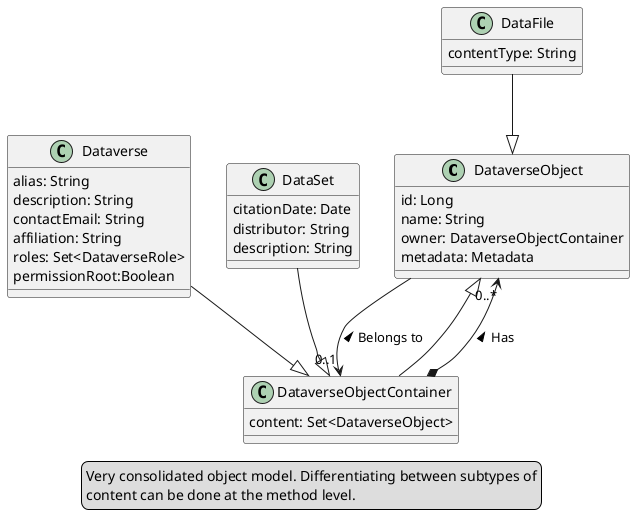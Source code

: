 @startuml


class DataverseObject {
	id: Long
	name: String
	owner: DataverseObjectContainer
	metadata: Metadata
}

class DataverseObjectContainer {
	content: Set<DataverseObject>
}

class Dataverse {
	alias: String
	description: String
	contactEmail: String
	affiliation: String
	roles: Set<DataverseRole>
	permissionRoot:Boolean
}

class DataSet {
	citationDate: Date
	distributor: String
	description: String
}

class DataFile {
	contentType: String
}

DataverseObjectContainer --|> DataverseObject
Dataverse --|> DataverseObjectContainer
DataSet --|> DataverseObjectContainer
DataFile --|> DataverseObject
DataverseObject --> "0..1" DataverseObjectContainer : < Belongs to
DataverseObjectContainer *--> "0..*" DataverseObject : Has >

legend center
	Very consolidated object model. Differentiating between subtypes of
	content can be done at the method level.
endlegend

@enduml